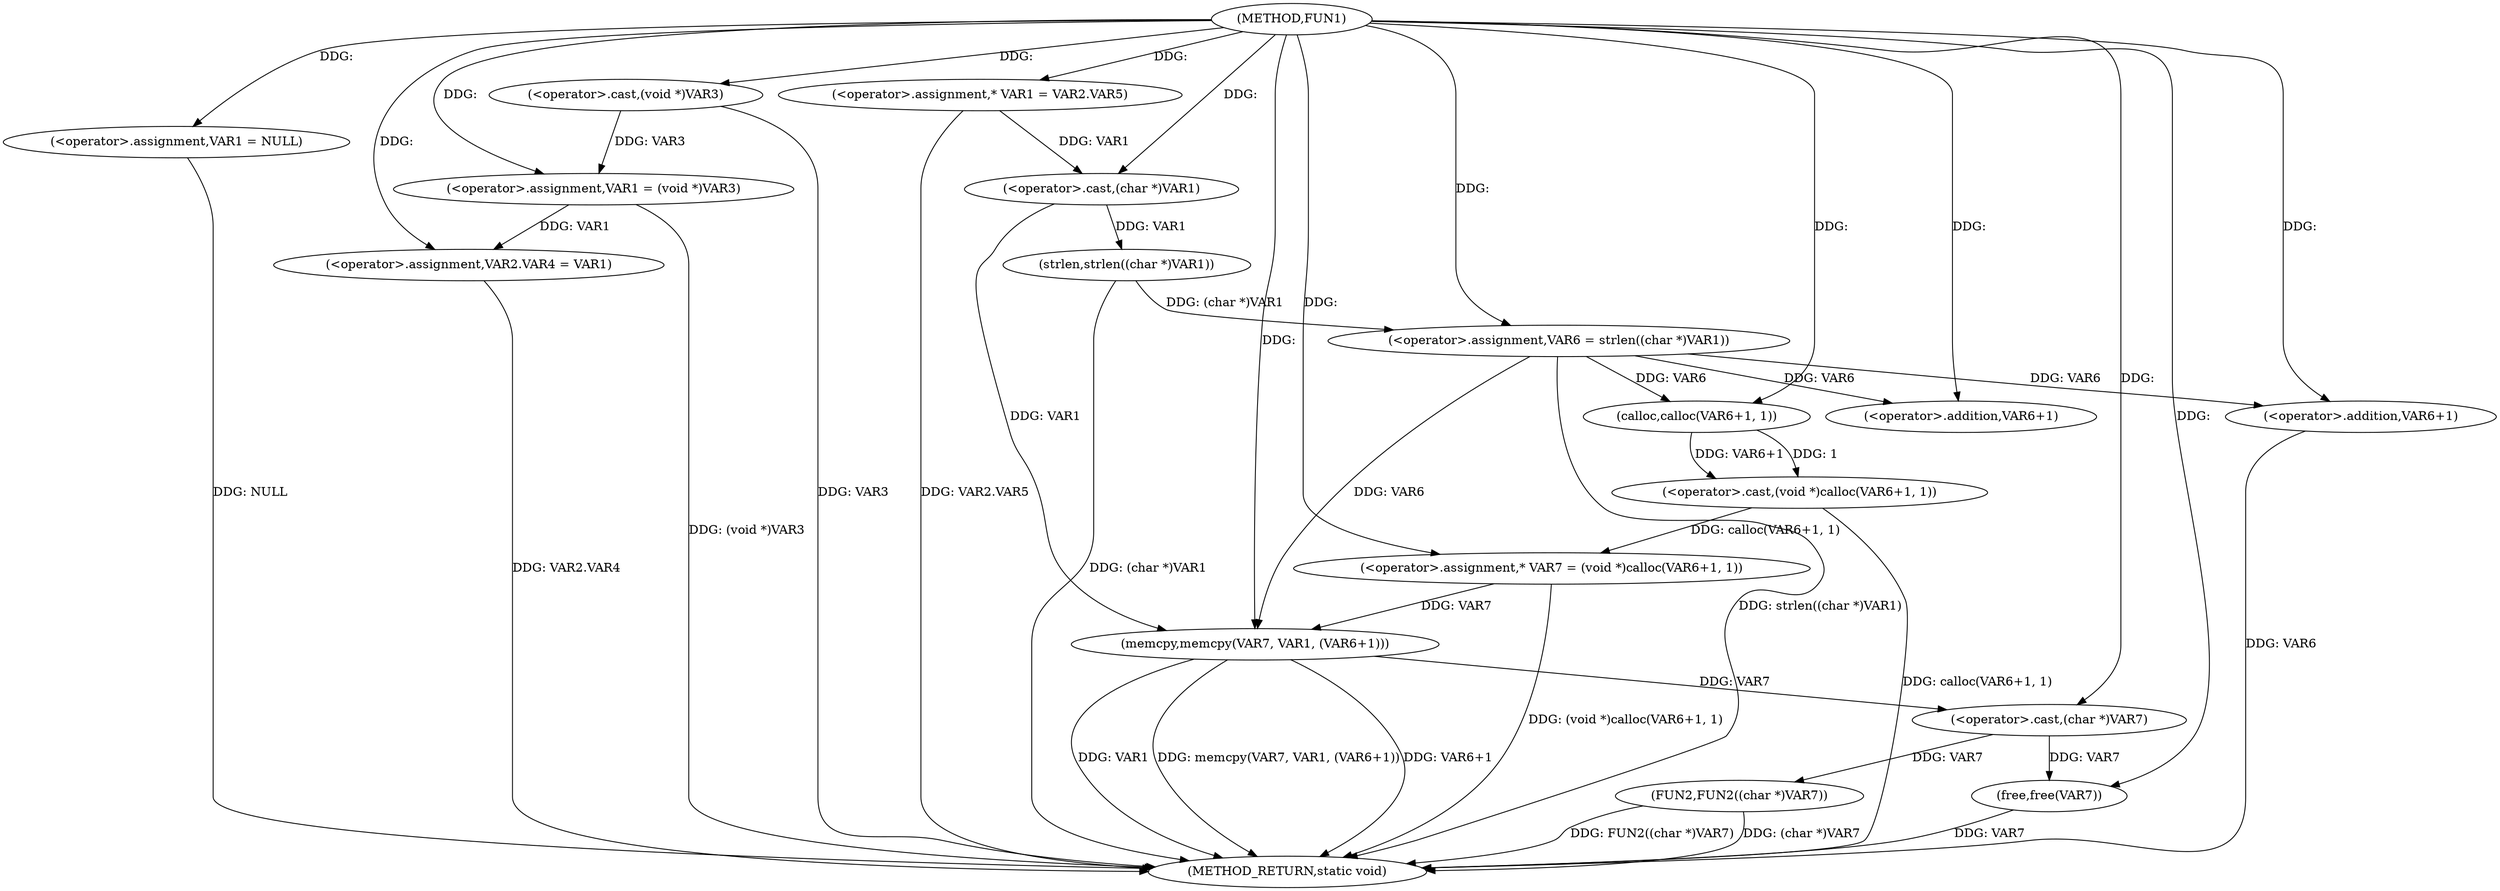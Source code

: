 digraph FUN1 {  
"1000100" [label = "(METHOD,FUN1)" ]
"1000154" [label = "(METHOD_RETURN,static void)" ]
"1000104" [label = "(<operator>.assignment,VAR1 = NULL)" ]
"1000107" [label = "(<operator>.assignment,VAR1 = (void *)VAR3)" ]
"1000109" [label = "(<operator>.cast,(void *)VAR3)" ]
"1000112" [label = "(<operator>.assignment,VAR2.VAR4 = VAR1)" ]
"1000119" [label = "(<operator>.assignment,* VAR1 = VAR2.VAR5)" ]
"1000126" [label = "(<operator>.assignment,VAR6 = strlen((char *)VAR1))" ]
"1000128" [label = "(strlen,strlen((char *)VAR1))" ]
"1000129" [label = "(<operator>.cast,(char *)VAR1)" ]
"1000133" [label = "(<operator>.assignment,* VAR7 = (void *)calloc(VAR6+1, 1))" ]
"1000135" [label = "(<operator>.cast,(void *)calloc(VAR6+1, 1))" ]
"1000137" [label = "(calloc,calloc(VAR6+1, 1))" ]
"1000138" [label = "(<operator>.addition,VAR6+1)" ]
"1000142" [label = "(memcpy,memcpy(VAR7, VAR1, (VAR6+1)))" ]
"1000145" [label = "(<operator>.addition,VAR6+1)" ]
"1000148" [label = "(FUN2,FUN2((char *)VAR7))" ]
"1000149" [label = "(<operator>.cast,(char *)VAR7)" ]
"1000152" [label = "(free,free(VAR7))" ]
  "1000142" -> "1000154"  [ label = "DDG: memcpy(VAR7, VAR1, (VAR6+1))"] 
  "1000119" -> "1000154"  [ label = "DDG: VAR2.VAR5"] 
  "1000152" -> "1000154"  [ label = "DDG: VAR7"] 
  "1000142" -> "1000154"  [ label = "DDG: VAR6+1"] 
  "1000126" -> "1000154"  [ label = "DDG: strlen((char *)VAR1)"] 
  "1000145" -> "1000154"  [ label = "DDG: VAR6"] 
  "1000109" -> "1000154"  [ label = "DDG: VAR3"] 
  "1000128" -> "1000154"  [ label = "DDG: (char *)VAR1"] 
  "1000142" -> "1000154"  [ label = "DDG: VAR1"] 
  "1000148" -> "1000154"  [ label = "DDG: (char *)VAR7"] 
  "1000148" -> "1000154"  [ label = "DDG: FUN2((char *)VAR7)"] 
  "1000133" -> "1000154"  [ label = "DDG: (void *)calloc(VAR6+1, 1)"] 
  "1000112" -> "1000154"  [ label = "DDG: VAR2.VAR4"] 
  "1000135" -> "1000154"  [ label = "DDG: calloc(VAR6+1, 1)"] 
  "1000104" -> "1000154"  [ label = "DDG: NULL"] 
  "1000107" -> "1000154"  [ label = "DDG: (void *)VAR3"] 
  "1000100" -> "1000104"  [ label = "DDG: "] 
  "1000109" -> "1000107"  [ label = "DDG: VAR3"] 
  "1000100" -> "1000107"  [ label = "DDG: "] 
  "1000100" -> "1000109"  [ label = "DDG: "] 
  "1000107" -> "1000112"  [ label = "DDG: VAR1"] 
  "1000100" -> "1000112"  [ label = "DDG: "] 
  "1000100" -> "1000119"  [ label = "DDG: "] 
  "1000128" -> "1000126"  [ label = "DDG: (char *)VAR1"] 
  "1000100" -> "1000126"  [ label = "DDG: "] 
  "1000129" -> "1000128"  [ label = "DDG: VAR1"] 
  "1000119" -> "1000129"  [ label = "DDG: VAR1"] 
  "1000100" -> "1000129"  [ label = "DDG: "] 
  "1000135" -> "1000133"  [ label = "DDG: calloc(VAR6+1, 1)"] 
  "1000100" -> "1000133"  [ label = "DDG: "] 
  "1000137" -> "1000135"  [ label = "DDG: VAR6+1"] 
  "1000137" -> "1000135"  [ label = "DDG: 1"] 
  "1000126" -> "1000137"  [ label = "DDG: VAR6"] 
  "1000100" -> "1000137"  [ label = "DDG: "] 
  "1000126" -> "1000138"  [ label = "DDG: VAR6"] 
  "1000100" -> "1000138"  [ label = "DDG: "] 
  "1000133" -> "1000142"  [ label = "DDG: VAR7"] 
  "1000100" -> "1000142"  [ label = "DDG: "] 
  "1000129" -> "1000142"  [ label = "DDG: VAR1"] 
  "1000126" -> "1000142"  [ label = "DDG: VAR6"] 
  "1000100" -> "1000145"  [ label = "DDG: "] 
  "1000126" -> "1000145"  [ label = "DDG: VAR6"] 
  "1000149" -> "1000148"  [ label = "DDG: VAR7"] 
  "1000142" -> "1000149"  [ label = "DDG: VAR7"] 
  "1000100" -> "1000149"  [ label = "DDG: "] 
  "1000149" -> "1000152"  [ label = "DDG: VAR7"] 
  "1000100" -> "1000152"  [ label = "DDG: "] 
}
